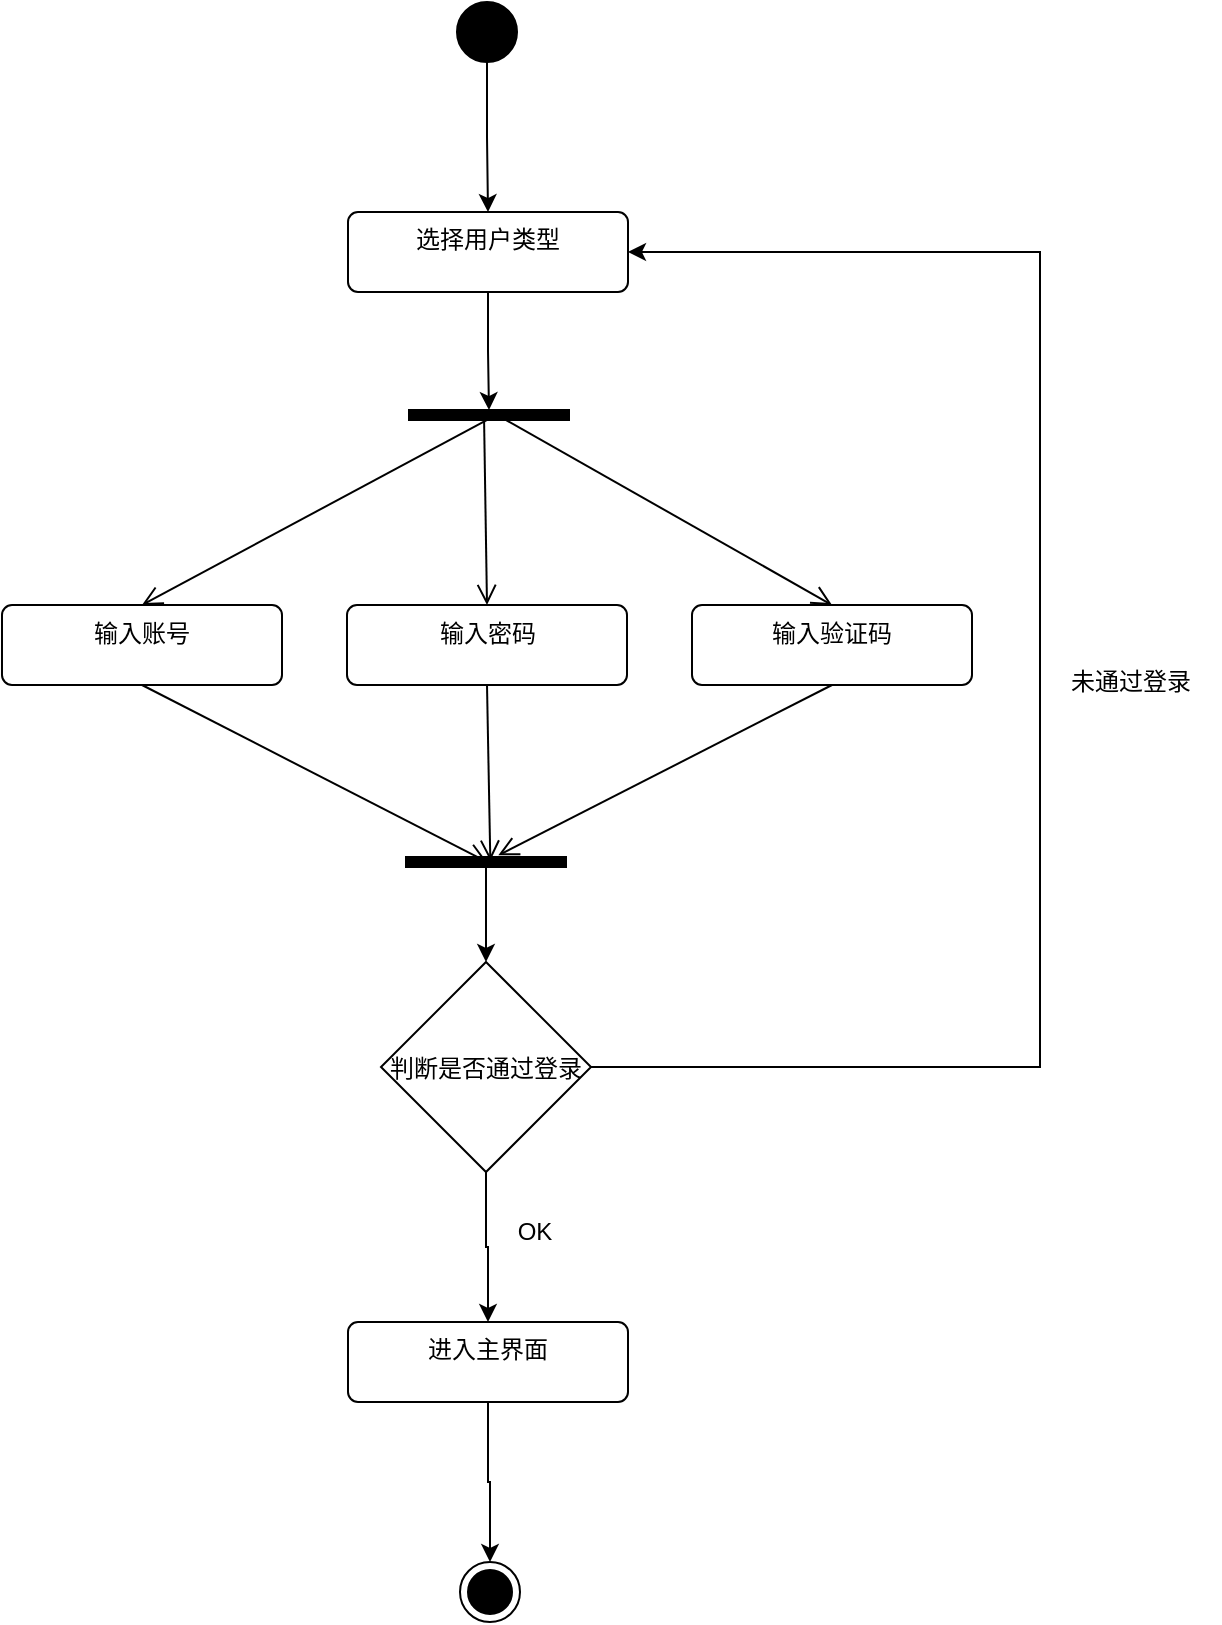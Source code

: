 <mxfile version="21.1.4" type="github" pages="4">
  <diagram name="登录" id="dXQXrfK3VU9OCKEoeBwD">
    <mxGraphModel dx="864" dy="646" grid="1" gridSize="15" guides="1" tooltips="1" connect="1" arrows="1" fold="1" page="1" pageScale="1" pageWidth="827" pageHeight="1169" math="0" shadow="0">
      <root>
        <mxCell id="0" />
        <mxCell id="1" parent="0" />
        <mxCell id="OWm0cxhAL7Y4cRjp1IhH-46" style="edgeStyle=orthogonalEdgeStyle;rounded=0;orthogonalLoop=1;jettySize=auto;html=1;exitX=0.5;exitY=1;exitDx=0;exitDy=0;entryX=0.5;entryY=0;entryDx=0;entryDy=0;" edge="1" parent="1" source="OWm0cxhAL7Y4cRjp1IhH-44" target="OWm0cxhAL7Y4cRjp1IhH-47">
          <mxGeometry relative="1" as="geometry">
            <mxPoint x="413.5" y="330" as="targetPoint" />
          </mxGeometry>
        </mxCell>
        <mxCell id="OWm0cxhAL7Y4cRjp1IhH-44" value="" style="ellipse;fillColor=strokeColor;html=1;" vertex="1" parent="1">
          <mxGeometry x="398.5" y="135" width="30" height="30" as="geometry" />
        </mxCell>
        <mxCell id="OWm0cxhAL7Y4cRjp1IhH-49" style="edgeStyle=orthogonalEdgeStyle;rounded=0;orthogonalLoop=1;jettySize=auto;html=1;exitX=0.5;exitY=1;exitDx=0;exitDy=0;" edge="1" parent="1" source="OWm0cxhAL7Y4cRjp1IhH-47" target="OWm0cxhAL7Y4cRjp1IhH-48">
          <mxGeometry relative="1" as="geometry" />
        </mxCell>
        <mxCell id="OWm0cxhAL7Y4cRjp1IhH-47" value="选择用户类型" style="html=1;align=center;verticalAlign=top;rounded=1;absoluteArcSize=1;arcSize=10;dashed=0;whiteSpace=wrap;" vertex="1" parent="1">
          <mxGeometry x="344" y="240" width="140" height="40" as="geometry" />
        </mxCell>
        <mxCell id="OWm0cxhAL7Y4cRjp1IhH-48" value="" style="html=1;points=[];perimeter=orthogonalPerimeter;fillColor=strokeColor;direction=south;" vertex="1" parent="1">
          <mxGeometry x="374.5" y="339" width="80" height="5" as="geometry" />
        </mxCell>
        <mxCell id="OWm0cxhAL7Y4cRjp1IhH-50" value="输入账号" style="html=1;align=center;verticalAlign=top;rounded=1;absoluteArcSize=1;arcSize=10;dashed=0;whiteSpace=wrap;" vertex="1" parent="1">
          <mxGeometry x="171" y="436.5" width="140" height="40" as="geometry" />
        </mxCell>
        <mxCell id="OWm0cxhAL7Y4cRjp1IhH-51" value="输入密码" style="html=1;align=center;verticalAlign=top;rounded=1;absoluteArcSize=1;arcSize=10;dashed=0;whiteSpace=wrap;" vertex="1" parent="1">
          <mxGeometry x="343.5" y="436.5" width="140" height="40" as="geometry" />
        </mxCell>
        <mxCell id="OWm0cxhAL7Y4cRjp1IhH-52" value="输入验证码" style="html=1;align=center;verticalAlign=top;rounded=1;absoluteArcSize=1;arcSize=10;dashed=0;whiteSpace=wrap;" vertex="1" parent="1">
          <mxGeometry x="516" y="436.5" width="140" height="40" as="geometry" />
        </mxCell>
        <mxCell id="OWm0cxhAL7Y4cRjp1IhH-55" value="" style="endArrow=open;startArrow=none;endFill=0;startFill=0;endSize=8;html=1;verticalAlign=bottom;labelBackgroundColor=none;strokeWidth=1;rounded=0;exitX=0.833;exitY=0.494;exitDx=0;exitDy=0;exitPerimeter=0;entryX=0.5;entryY=0;entryDx=0;entryDy=0;" edge="1" parent="1" source="OWm0cxhAL7Y4cRjp1IhH-48" target="OWm0cxhAL7Y4cRjp1IhH-50">
          <mxGeometry width="160" relative="1" as="geometry">
            <mxPoint x="414" y="361.5" as="sourcePoint" />
            <mxPoint x="574" y="361.5" as="targetPoint" />
          </mxGeometry>
        </mxCell>
        <mxCell id="OWm0cxhAL7Y4cRjp1IhH-56" value="" style="endArrow=open;startArrow=none;endFill=0;startFill=0;endSize=8;html=1;verticalAlign=bottom;labelBackgroundColor=none;strokeWidth=1;rounded=0;entryX=0.5;entryY=0;entryDx=0;entryDy=0;" edge="1" parent="1" target="OWm0cxhAL7Y4cRjp1IhH-51">
          <mxGeometry width="160" relative="1" as="geometry">
            <mxPoint x="412" y="341.5" as="sourcePoint" />
            <mxPoint x="604" y="376.5" as="targetPoint" />
          </mxGeometry>
        </mxCell>
        <mxCell id="OWm0cxhAL7Y4cRjp1IhH-57" value="" style="endArrow=open;startArrow=none;endFill=0;startFill=0;endSize=8;html=1;verticalAlign=bottom;labelBackgroundColor=none;strokeWidth=1;rounded=0;entryX=0.5;entryY=0;entryDx=0;entryDy=0;exitX=0.167;exitY=0.485;exitDx=0;exitDy=0;exitPerimeter=0;" edge="1" parent="1" source="OWm0cxhAL7Y4cRjp1IhH-48" target="OWm0cxhAL7Y4cRjp1IhH-52">
          <mxGeometry width="160" relative="1" as="geometry">
            <mxPoint x="427" y="359.5" as="sourcePoint" />
            <mxPoint x="427" y="451.5" as="targetPoint" />
          </mxGeometry>
        </mxCell>
        <mxCell id="OWm0cxhAL7Y4cRjp1IhH-64" style="edgeStyle=orthogonalEdgeStyle;rounded=0;orthogonalLoop=1;jettySize=auto;html=1;entryX=0.5;entryY=0;entryDx=0;entryDy=0;" edge="1" parent="1" source="OWm0cxhAL7Y4cRjp1IhH-58" target="OWm0cxhAL7Y4cRjp1IhH-63">
          <mxGeometry relative="1" as="geometry" />
        </mxCell>
        <mxCell id="OWm0cxhAL7Y4cRjp1IhH-58" value="" style="html=1;points=[];perimeter=orthogonalPerimeter;fillColor=strokeColor;direction=south;" vertex="1" parent="1">
          <mxGeometry x="373" y="562.5" width="80" height="5" as="geometry" />
        </mxCell>
        <mxCell id="OWm0cxhAL7Y4cRjp1IhH-59" value="" style="endArrow=open;startArrow=none;endFill=0;startFill=0;endSize=8;html=1;verticalAlign=bottom;labelBackgroundColor=none;strokeWidth=1;rounded=0;exitX=0.5;exitY=1;exitDx=0;exitDy=0;" edge="1" parent="1" source="OWm0cxhAL7Y4cRjp1IhH-50">
          <mxGeometry width="160" relative="1" as="geometry">
            <mxPoint x="263.5" y="510" as="sourcePoint" />
            <mxPoint x="413.5" y="565" as="targetPoint" />
          </mxGeometry>
        </mxCell>
        <mxCell id="OWm0cxhAL7Y4cRjp1IhH-60" value="" style="endArrow=open;startArrow=none;endFill=0;startFill=0;endSize=8;html=1;verticalAlign=bottom;labelBackgroundColor=none;strokeWidth=1;rounded=0;entryX=0.367;entryY=0.473;entryDx=0;entryDy=0;entryPerimeter=0;exitX=0.5;exitY=1;exitDx=0;exitDy=0;" edge="1" parent="1" source="OWm0cxhAL7Y4cRjp1IhH-51" target="OWm0cxhAL7Y4cRjp1IhH-58">
          <mxGeometry width="160" relative="1" as="geometry">
            <mxPoint x="256.5" y="491" as="sourcePoint" />
            <mxPoint x="426.5" y="583" as="targetPoint" />
          </mxGeometry>
        </mxCell>
        <mxCell id="OWm0cxhAL7Y4cRjp1IhH-61" value="" style="endArrow=open;startArrow=none;endFill=0;startFill=0;endSize=8;html=1;verticalAlign=bottom;labelBackgroundColor=none;strokeWidth=1;rounded=0;entryX=-0.167;entryY=0.423;entryDx=0;entryDy=0;entryPerimeter=0;exitX=0.5;exitY=1;exitDx=0;exitDy=0;" edge="1" parent="1" source="OWm0cxhAL7Y4cRjp1IhH-52" target="OWm0cxhAL7Y4cRjp1IhH-58">
          <mxGeometry width="160" relative="1" as="geometry">
            <mxPoint x="428.5" y="491" as="sourcePoint" />
            <mxPoint x="430.5" y="579" as="targetPoint" />
          </mxGeometry>
        </mxCell>
        <mxCell id="OWm0cxhAL7Y4cRjp1IhH-65" style="edgeStyle=orthogonalEdgeStyle;rounded=0;orthogonalLoop=1;jettySize=auto;html=1;exitX=1;exitY=0.5;exitDx=0;exitDy=0;entryX=1;entryY=0.5;entryDx=0;entryDy=0;" edge="1" parent="1" source="OWm0cxhAL7Y4cRjp1IhH-63" target="OWm0cxhAL7Y4cRjp1IhH-47">
          <mxGeometry relative="1" as="geometry">
            <Array as="points">
              <mxPoint x="690" y="668" />
              <mxPoint x="690" y="260" />
            </Array>
          </mxGeometry>
        </mxCell>
        <mxCell id="OWm0cxhAL7Y4cRjp1IhH-69" style="edgeStyle=orthogonalEdgeStyle;rounded=0;orthogonalLoop=1;jettySize=auto;html=1;entryX=0.5;entryY=0;entryDx=0;entryDy=0;" edge="1" parent="1" source="OWm0cxhAL7Y4cRjp1IhH-63" target="OWm0cxhAL7Y4cRjp1IhH-68">
          <mxGeometry relative="1" as="geometry" />
        </mxCell>
        <mxCell id="OWm0cxhAL7Y4cRjp1IhH-63" value="判断是否通过登录" style="rhombus;aspect=fixed;" vertex="1" parent="1">
          <mxGeometry x="360.5" y="615" width="105" height="105" as="geometry" />
        </mxCell>
        <mxCell id="OWm0cxhAL7Y4cRjp1IhH-67" value="未通过登录" style="text;html=1;align=center;verticalAlign=middle;resizable=0;points=[];autosize=1;strokeColor=none;fillColor=none;" vertex="1" parent="1">
          <mxGeometry x="690" y="460" width="90" height="30" as="geometry" />
        </mxCell>
        <mxCell id="OWm0cxhAL7Y4cRjp1IhH-72" value="" style="edgeStyle=orthogonalEdgeStyle;rounded=0;orthogonalLoop=1;jettySize=auto;html=1;" edge="1" parent="1" source="OWm0cxhAL7Y4cRjp1IhH-68" target="OWm0cxhAL7Y4cRjp1IhH-71">
          <mxGeometry relative="1" as="geometry" />
        </mxCell>
        <mxCell id="OWm0cxhAL7Y4cRjp1IhH-68" value="进入主界面" style="html=1;align=center;verticalAlign=top;rounded=1;absoluteArcSize=1;arcSize=10;dashed=0;whiteSpace=wrap;" vertex="1" parent="1">
          <mxGeometry x="344" y="795" width="140" height="40" as="geometry" />
        </mxCell>
        <mxCell id="OWm0cxhAL7Y4cRjp1IhH-70" value="OK" style="text;html=1;align=center;verticalAlign=middle;resizable=0;points=[];autosize=1;strokeColor=none;fillColor=none;" vertex="1" parent="1">
          <mxGeometry x="414" y="735" width="45" height="30" as="geometry" />
        </mxCell>
        <mxCell id="OWm0cxhAL7Y4cRjp1IhH-71" value="" style="ellipse;html=1;shape=endState;fillColor=strokeColor;" vertex="1" parent="1">
          <mxGeometry x="400" y="915" width="30" height="30" as="geometry" />
        </mxCell>
      </root>
    </mxGraphModel>
  </diagram>
  <diagram id="Uq2eolTFrDrp37vkQoP2" name="管理员审核图片">
    <mxGraphModel dx="864" dy="646" grid="1" gridSize="10" guides="1" tooltips="1" connect="1" arrows="1" fold="1" page="1" pageScale="1" pageWidth="827" pageHeight="1169" math="0" shadow="0">
      <root>
        <mxCell id="0" />
        <mxCell id="1" parent="0" />
        <mxCell id="BmLgUfXrWlCrg4gUcGVz-3" style="edgeStyle=orthogonalEdgeStyle;rounded=0;orthogonalLoop=1;jettySize=auto;html=1;exitX=0.5;exitY=1;exitDx=0;exitDy=0;entryX=0.5;entryY=0;entryDx=0;entryDy=0;" edge="1" parent="1" source="BmLgUfXrWlCrg4gUcGVz-1" target="BmLgUfXrWlCrg4gUcGVz-2">
          <mxGeometry relative="1" as="geometry" />
        </mxCell>
        <mxCell id="BmLgUfXrWlCrg4gUcGVz-1" value="" style="ellipse;fillColor=strokeColor;html=1;" vertex="1" parent="1">
          <mxGeometry x="399" y="60" width="30" height="30" as="geometry" />
        </mxCell>
        <mxCell id="BmLgUfXrWlCrg4gUcGVz-7" style="edgeStyle=orthogonalEdgeStyle;rounded=0;orthogonalLoop=1;jettySize=auto;html=1;exitX=0.5;exitY=1;exitDx=0;exitDy=0;" edge="1" parent="1" source="BmLgUfXrWlCrg4gUcGVz-2" target="BmLgUfXrWlCrg4gUcGVz-4">
          <mxGeometry relative="1" as="geometry" />
        </mxCell>
        <mxCell id="BmLgUfXrWlCrg4gUcGVz-2" value="选择图片" style="html=1;align=center;verticalAlign=top;rounded=1;absoluteArcSize=1;arcSize=10;dashed=0;whiteSpace=wrap;" vertex="1" parent="1">
          <mxGeometry x="344" y="190" width="140" height="40" as="geometry" />
        </mxCell>
        <mxCell id="BmLgUfXrWlCrg4gUcGVz-6" style="edgeStyle=orthogonalEdgeStyle;rounded=0;orthogonalLoop=1;jettySize=auto;html=1;exitX=0;exitY=0.5;exitDx=0;exitDy=0;" edge="1" parent="1" source="BmLgUfXrWlCrg4gUcGVz-4" target="BmLgUfXrWlCrg4gUcGVz-5">
          <mxGeometry relative="1" as="geometry" />
        </mxCell>
        <mxCell id="BmLgUfXrWlCrg4gUcGVz-9" style="edgeStyle=orthogonalEdgeStyle;rounded=0;orthogonalLoop=1;jettySize=auto;html=1;exitX=1;exitY=0.5;exitDx=0;exitDy=0;entryX=0.5;entryY=0;entryDx=0;entryDy=0;" edge="1" parent="1" source="BmLgUfXrWlCrg4gUcGVz-4" target="BmLgUfXrWlCrg4gUcGVz-8">
          <mxGeometry relative="1" as="geometry" />
        </mxCell>
        <mxCell id="BmLgUfXrWlCrg4gUcGVz-4" value="是否通过审核" style="rhombus;aspect=fixed;" vertex="1" parent="1">
          <mxGeometry x="364" y="320" width="100" height="100" as="geometry" />
        </mxCell>
        <mxCell id="BmLgUfXrWlCrg4gUcGVz-17" style="edgeStyle=orthogonalEdgeStyle;rounded=0;orthogonalLoop=1;jettySize=auto;html=1;exitX=0.5;exitY=1;exitDx=0;exitDy=0;entryX=0.5;entryY=0;entryDx=0;entryDy=0;" edge="1" parent="1" source="BmLgUfXrWlCrg4gUcGVz-5" target="BmLgUfXrWlCrg4gUcGVz-16">
          <mxGeometry relative="1" as="geometry" />
        </mxCell>
        <mxCell id="BmLgUfXrWlCrg4gUcGVz-5" value="允许图片发布" style="html=1;align=center;verticalAlign=top;rounded=1;absoluteArcSize=1;arcSize=10;dashed=0;whiteSpace=wrap;" vertex="1" parent="1">
          <mxGeometry x="204" y="565" width="140" height="40" as="geometry" />
        </mxCell>
        <mxCell id="BmLgUfXrWlCrg4gUcGVz-11" style="edgeStyle=orthogonalEdgeStyle;rounded=0;orthogonalLoop=1;jettySize=auto;html=1;exitX=0.5;exitY=1;exitDx=0;exitDy=0;entryX=0.5;entryY=0;entryDx=0;entryDy=0;" edge="1" parent="1" source="BmLgUfXrWlCrg4gUcGVz-8" target="BmLgUfXrWlCrg4gUcGVz-10">
          <mxGeometry relative="1" as="geometry" />
        </mxCell>
        <mxCell id="BmLgUfXrWlCrg4gUcGVz-8" value="标注违规图片" style="html=1;align=center;verticalAlign=top;rounded=1;absoluteArcSize=1;arcSize=10;dashed=0;whiteSpace=wrap;" vertex="1" parent="1">
          <mxGeometry x="450" y="460" width="140" height="40" as="geometry" />
        </mxCell>
        <mxCell id="BmLgUfXrWlCrg4gUcGVz-13" value="" style="edgeStyle=orthogonalEdgeStyle;rounded=0;orthogonalLoop=1;jettySize=auto;html=1;" edge="1" parent="1" source="BmLgUfXrWlCrg4gUcGVz-10" target="BmLgUfXrWlCrg4gUcGVz-12">
          <mxGeometry relative="1" as="geometry" />
        </mxCell>
        <mxCell id="BmLgUfXrWlCrg4gUcGVz-10" value="删除图片" style="html=1;align=center;verticalAlign=top;rounded=1;absoluteArcSize=1;arcSize=10;dashed=0;whiteSpace=wrap;" vertex="1" parent="1">
          <mxGeometry x="450" y="565" width="140" height="40" as="geometry" />
        </mxCell>
        <mxCell id="BmLgUfXrWlCrg4gUcGVz-18" style="edgeStyle=orthogonalEdgeStyle;rounded=0;orthogonalLoop=1;jettySize=auto;html=1;exitX=0.5;exitY=1;exitDx=0;exitDy=0;entryX=1;entryY=0.5;entryDx=0;entryDy=0;" edge="1" parent="1" source="BmLgUfXrWlCrg4gUcGVz-12" target="BmLgUfXrWlCrg4gUcGVz-16">
          <mxGeometry relative="1" as="geometry" />
        </mxCell>
        <mxCell id="BmLgUfXrWlCrg4gUcGVz-12" value="通知用户" style="html=1;align=center;verticalAlign=top;rounded=1;absoluteArcSize=1;arcSize=10;dashed=0;whiteSpace=wrap;" vertex="1" parent="1">
          <mxGeometry x="450" y="660" width="140" height="40" as="geometry" />
        </mxCell>
        <mxCell id="BmLgUfXrWlCrg4gUcGVz-14" value="未通过" style="text;html=1;align=center;verticalAlign=middle;resizable=0;points=[];autosize=1;strokeColor=none;fillColor=none;" vertex="1" parent="1">
          <mxGeometry x="520" y="390" width="60" height="30" as="geometry" />
        </mxCell>
        <mxCell id="BmLgUfXrWlCrg4gUcGVz-15" value="已通过审核" style="text;html=1;align=center;verticalAlign=middle;resizable=0;points=[];autosize=1;strokeColor=none;fillColor=none;" vertex="1" parent="1">
          <mxGeometry x="190" y="460" width="80" height="30" as="geometry" />
        </mxCell>
        <mxCell id="BmLgUfXrWlCrg4gUcGVz-16" value="" style="ellipse;html=1;shape=endState;fillColor=strokeColor;" vertex="1" parent="1">
          <mxGeometry x="399" y="760" width="30" height="30" as="geometry" />
        </mxCell>
      </root>
    </mxGraphModel>
  </diagram>
  <diagram id="1tVKqBCx4qP-AUeEYKWR" name="发布作品流程">
    <mxGraphModel dx="2402" dy="1098" grid="1" gridSize="10" guides="1" tooltips="1" connect="1" arrows="1" fold="1" page="1" pageScale="1" pageWidth="827" pageHeight="1169" math="0" shadow="0">
      <root>
        <mxCell id="0" />
        <mxCell id="1" parent="0" />
        <mxCell id="2E-ljpdWlh_3E-D_f3pV-34" value="" style="edgeStyle=orthogonalEdgeStyle;rounded=0;orthogonalLoop=1;jettySize=auto;html=1;" edge="1" parent="1" source="2E-ljpdWlh_3E-D_f3pV-20" target="2E-ljpdWlh_3E-D_f3pV-21">
          <mxGeometry relative="1" as="geometry" />
        </mxCell>
        <mxCell id="2E-ljpdWlh_3E-D_f3pV-20" value="" style="ellipse;fillColor=strokeColor;html=1;" vertex="1" parent="1">
          <mxGeometry x="285" y="140" width="30" height="30" as="geometry" />
        </mxCell>
        <mxCell id="2E-ljpdWlh_3E-D_f3pV-35" value="" style="edgeStyle=orthogonalEdgeStyle;rounded=0;orthogonalLoop=1;jettySize=auto;html=1;" edge="1" parent="1" source="2E-ljpdWlh_3E-D_f3pV-21" target="2E-ljpdWlh_3E-D_f3pV-22">
          <mxGeometry relative="1" as="geometry" />
        </mxCell>
        <mxCell id="2E-ljpdWlh_3E-D_f3pV-21" value="选择作品风格" style="html=1;align=center;verticalAlign=top;rounded=1;absoluteArcSize=1;arcSize=10;dashed=0;whiteSpace=wrap;" vertex="1" parent="1">
          <mxGeometry x="230" y="220" width="140" height="40" as="geometry" />
        </mxCell>
        <mxCell id="2E-ljpdWlh_3E-D_f3pV-36" value="" style="edgeStyle=orthogonalEdgeStyle;rounded=0;orthogonalLoop=1;jettySize=auto;html=1;exitX=0.5;exitY=1;exitDx=0;exitDy=0;" edge="1" parent="1" source="2E-ljpdWlh_3E-D_f3pV-52" target="2E-ljpdWlh_3E-D_f3pV-23">
          <mxGeometry relative="1" as="geometry">
            <Array as="points">
              <mxPoint x="680" y="440" />
            </Array>
          </mxGeometry>
        </mxCell>
        <mxCell id="2E-ljpdWlh_3E-D_f3pV-54" style="edgeStyle=orthogonalEdgeStyle;rounded=0;orthogonalLoop=1;jettySize=auto;html=1;exitX=1;exitY=0.5;exitDx=0;exitDy=0;entryX=0;entryY=0.5;entryDx=0;entryDy=0;" edge="1" parent="1" source="2E-ljpdWlh_3E-D_f3pV-22" target="2E-ljpdWlh_3E-D_f3pV-52">
          <mxGeometry relative="1" as="geometry" />
        </mxCell>
        <mxCell id="2E-ljpdWlh_3E-D_f3pV-22" value="上传照片" style="html=1;align=center;verticalAlign=top;rounded=1;absoluteArcSize=1;arcSize=10;dashed=0;whiteSpace=wrap;" vertex="1" parent="1">
          <mxGeometry x="230" y="330" width="140" height="40" as="geometry" />
        </mxCell>
        <mxCell id="2E-ljpdWlh_3E-D_f3pV-37" value="" style="edgeStyle=orthogonalEdgeStyle;rounded=0;orthogonalLoop=1;jettySize=auto;html=1;" edge="1" parent="1" source="2E-ljpdWlh_3E-D_f3pV-23" target="2E-ljpdWlh_3E-D_f3pV-24">
          <mxGeometry relative="1" as="geometry" />
        </mxCell>
        <mxCell id="2E-ljpdWlh_3E-D_f3pV-23" value="选择作品风格" style="html=1;align=center;verticalAlign=top;rounded=1;absoluteArcSize=1;arcSize=10;dashed=0;whiteSpace=wrap;" vertex="1" parent="1">
          <mxGeometry x="230" y="420" width="140" height="40" as="geometry" />
        </mxCell>
        <mxCell id="2E-ljpdWlh_3E-D_f3pV-39" value="" style="edgeStyle=orthogonalEdgeStyle;rounded=0;orthogonalLoop=1;jettySize=auto;html=1;" edge="1" parent="1" source="2E-ljpdWlh_3E-D_f3pV-24" target="2E-ljpdWlh_3E-D_f3pV-38">
          <mxGeometry relative="1" as="geometry" />
        </mxCell>
        <mxCell id="2E-ljpdWlh_3E-D_f3pV-41" value="" style="edgeStyle=orthogonalEdgeStyle;rounded=0;orthogonalLoop=1;jettySize=auto;html=1;" edge="1" parent="1" source="2E-ljpdWlh_3E-D_f3pV-24" target="2E-ljpdWlh_3E-D_f3pV-27">
          <mxGeometry relative="1" as="geometry" />
        </mxCell>
        <mxCell id="2E-ljpdWlh_3E-D_f3pV-24" value="是否发布" style="rhombus;aspect=fixed;" vertex="1" parent="1">
          <mxGeometry x="240" y="520" width="120" height="120" as="geometry" />
        </mxCell>
        <mxCell id="2E-ljpdWlh_3E-D_f3pV-27" value="" style="html=1;points=[];perimeter=orthogonalPerimeter;fillColor=strokeColor;direction=south;" vertex="1" parent="1">
          <mxGeometry x="225.25" y="720" width="149.5" height="5" as="geometry" />
        </mxCell>
        <mxCell id="2E-ljpdWlh_3E-D_f3pV-28" value="设置作品标题" style="html=1;align=center;verticalAlign=top;rounded=1;absoluteArcSize=1;arcSize=10;dashed=0;whiteSpace=wrap;" vertex="1" parent="1">
          <mxGeometry x="67.5" y="800" width="140" height="40" as="geometry" />
        </mxCell>
        <mxCell id="2E-ljpdWlh_3E-D_f3pV-49" value="" style="edgeStyle=orthogonalEdgeStyle;rounded=0;orthogonalLoop=1;jettySize=auto;html=1;" edge="1" parent="1" source="2E-ljpdWlh_3E-D_f3pV-29" target="2E-ljpdWlh_3E-D_f3pV-31">
          <mxGeometry relative="1" as="geometry" />
        </mxCell>
        <mxCell id="2E-ljpdWlh_3E-D_f3pV-29" value="设置作品摘要" style="html=1;align=center;verticalAlign=top;rounded=1;absoluteArcSize=1;arcSize=10;dashed=0;whiteSpace=wrap;" vertex="1" parent="1">
          <mxGeometry x="232.5" y="800" width="140" height="40" as="geometry" />
        </mxCell>
        <mxCell id="2E-ljpdWlh_3E-D_f3pV-30" value="设置可见范围" style="html=1;align=center;verticalAlign=top;rounded=1;absoluteArcSize=1;arcSize=10;dashed=0;whiteSpace=wrap;" vertex="1" parent="1">
          <mxGeometry x="392.5" y="800" width="140" height="40" as="geometry" />
        </mxCell>
        <mxCell id="2E-ljpdWlh_3E-D_f3pV-46" value="" style="edgeStyle=orthogonalEdgeStyle;rounded=0;orthogonalLoop=1;jettySize=auto;html=1;" edge="1" parent="1" source="2E-ljpdWlh_3E-D_f3pV-31" target="2E-ljpdWlh_3E-D_f3pV-32">
          <mxGeometry relative="1" as="geometry" />
        </mxCell>
        <mxCell id="2E-ljpdWlh_3E-D_f3pV-31" value="" style="html=1;points=[];perimeter=orthogonalPerimeter;fillColor=strokeColor;direction=south;" vertex="1" parent="1">
          <mxGeometry x="227.75" y="900" width="149.5" height="5" as="geometry" />
        </mxCell>
        <mxCell id="2E-ljpdWlh_3E-D_f3pV-47" value="" style="edgeStyle=orthogonalEdgeStyle;rounded=0;orthogonalLoop=1;jettySize=auto;html=1;" edge="1" parent="1" source="2E-ljpdWlh_3E-D_f3pV-32" target="2E-ljpdWlh_3E-D_f3pV-33">
          <mxGeometry relative="1" as="geometry" />
        </mxCell>
        <mxCell id="2E-ljpdWlh_3E-D_f3pV-32" value="发布作品" style="html=1;align=center;verticalAlign=top;rounded=1;absoluteArcSize=1;arcSize=10;dashed=0;whiteSpace=wrap;" vertex="1" parent="1">
          <mxGeometry x="232" y="1010" width="140" height="40" as="geometry" />
        </mxCell>
        <mxCell id="2E-ljpdWlh_3E-D_f3pV-33" value="" style="ellipse;html=1;shape=endState;fillColor=strokeColor;" vertex="1" parent="1">
          <mxGeometry x="288" y="1130" width="30" height="30" as="geometry" />
        </mxCell>
        <mxCell id="2E-ljpdWlh_3E-D_f3pV-40" style="edgeStyle=orthogonalEdgeStyle;rounded=0;orthogonalLoop=1;jettySize=auto;html=1;exitX=0.043;exitY=1.007;exitDx=0;exitDy=0;entryX=0;entryY=0.5;entryDx=0;entryDy=0;exitPerimeter=0;" edge="1" parent="1" source="2E-ljpdWlh_3E-D_f3pV-38" target="2E-ljpdWlh_3E-D_f3pV-33">
          <mxGeometry relative="1" as="geometry" />
        </mxCell>
        <mxCell id="2E-ljpdWlh_3E-D_f3pV-38" value="存为草稿" style="html=1;align=center;verticalAlign=top;rounded=1;absoluteArcSize=1;arcSize=10;dashed=0;whiteSpace=wrap;" vertex="1" parent="1">
          <mxGeometry x="20" y="560" width="140" height="40" as="geometry" />
        </mxCell>
        <mxCell id="2E-ljpdWlh_3E-D_f3pV-43" value="" style="endArrow=open;startArrow=none;endFill=0;startFill=0;endSize=8;html=1;verticalAlign=bottom;labelBackgroundColor=none;strokeWidth=1;rounded=0;entryX=0.5;entryY=0;entryDx=0;entryDy=0;exitX=1.114;exitY=0.562;exitDx=0;exitDy=0;exitPerimeter=0;" edge="1" parent="1" source="2E-ljpdWlh_3E-D_f3pV-27" target="2E-ljpdWlh_3E-D_f3pV-28">
          <mxGeometry width="160" relative="1" as="geometry">
            <mxPoint x="180" y="750" as="sourcePoint" />
            <mxPoint x="340" y="750" as="targetPoint" />
          </mxGeometry>
        </mxCell>
        <mxCell id="2E-ljpdWlh_3E-D_f3pV-44" value="" style="endArrow=open;startArrow=none;endFill=0;startFill=0;endSize=8;html=1;verticalAlign=bottom;labelBackgroundColor=none;strokeWidth=1;rounded=0;entryX=0.5;entryY=0;entryDx=0;entryDy=0;exitX=-0.257;exitY=0.516;exitDx=0;exitDy=0;exitPerimeter=0;" edge="1" parent="1" source="2E-ljpdWlh_3E-D_f3pV-27" target="2E-ljpdWlh_3E-D_f3pV-29">
          <mxGeometry width="160" relative="1" as="geometry">
            <mxPoint x="301" y="736" as="sourcePoint" />
            <mxPoint x="148" y="810" as="targetPoint" />
          </mxGeometry>
        </mxCell>
        <mxCell id="2E-ljpdWlh_3E-D_f3pV-45" value="" style="endArrow=open;startArrow=none;endFill=0;startFill=0;endSize=8;html=1;verticalAlign=bottom;labelBackgroundColor=none;strokeWidth=1;rounded=0;exitX=0.429;exitY=0.478;exitDx=0;exitDy=0;exitPerimeter=0;entryX=0.5;entryY=0;entryDx=0;entryDy=0;" edge="1" parent="1" source="2E-ljpdWlh_3E-D_f3pV-27" target="2E-ljpdWlh_3E-D_f3pV-30">
          <mxGeometry width="160" relative="1" as="geometry">
            <mxPoint x="350" y="760" as="sourcePoint" />
            <mxPoint x="570" y="740" as="targetPoint" />
          </mxGeometry>
        </mxCell>
        <mxCell id="2E-ljpdWlh_3E-D_f3pV-48" value="" style="endArrow=open;startArrow=none;endFill=0;startFill=0;endSize=8;html=1;verticalAlign=bottom;labelBackgroundColor=none;strokeWidth=1;rounded=0;exitX=0.5;exitY=1;exitDx=0;exitDy=0;entryX=-0.633;entryY=0.617;entryDx=0;entryDy=0;entryPerimeter=0;" edge="1" parent="1" source="2E-ljpdWlh_3E-D_f3pV-28" target="2E-ljpdWlh_3E-D_f3pV-31">
          <mxGeometry width="160" relative="1" as="geometry">
            <mxPoint x="140" y="860" as="sourcePoint" />
            <mxPoint x="300" y="860" as="targetPoint" />
          </mxGeometry>
        </mxCell>
        <mxCell id="2E-ljpdWlh_3E-D_f3pV-51" value="" style="endArrow=open;startArrow=none;endFill=0;startFill=0;endSize=8;html=1;verticalAlign=bottom;labelBackgroundColor=none;strokeWidth=1;rounded=0;exitX=0.427;exitY=1.054;exitDx=0;exitDy=0;exitPerimeter=0;entryX=0.167;entryY=0.367;entryDx=0;entryDy=0;entryPerimeter=0;" edge="1" parent="1" source="2E-ljpdWlh_3E-D_f3pV-30" target="2E-ljpdWlh_3E-D_f3pV-31">
          <mxGeometry width="160" relative="1" as="geometry">
            <mxPoint x="430" y="860" as="sourcePoint" />
            <mxPoint x="590" y="860" as="targetPoint" />
          </mxGeometry>
        </mxCell>
        <mxCell id="2E-ljpdWlh_3E-D_f3pV-55" style="edgeStyle=orthogonalEdgeStyle;rounded=0;orthogonalLoop=1;jettySize=auto;html=1;exitX=0.5;exitY=0;exitDx=0;exitDy=0;entryX=0.75;entryY=0;entryDx=0;entryDy=0;" edge="1" parent="1" source="2E-ljpdWlh_3E-D_f3pV-52" target="2E-ljpdWlh_3E-D_f3pV-22">
          <mxGeometry relative="1" as="geometry">
            <Array as="points">
              <mxPoint x="680" y="280" />
              <mxPoint x="335" y="280" />
            </Array>
          </mxGeometry>
        </mxCell>
        <mxCell id="2E-ljpdWlh_3E-D_f3pV-52" value="判断合法" style="rhombus;aspect=fixed;" vertex="1" parent="1">
          <mxGeometry x="620" y="290" width="120" height="120" as="geometry" />
        </mxCell>
        <mxCell id="2E-ljpdWlh_3E-D_f3pV-56" value="不合法" style="text;html=1;align=center;verticalAlign=middle;resizable=0;points=[];autosize=1;strokeColor=none;fillColor=none;" vertex="1" parent="1">
          <mxGeometry x="460" y="255" width="60" height="30" as="geometry" />
        </mxCell>
        <mxCell id="2E-ljpdWlh_3E-D_f3pV-57" value="合法" style="text;html=1;align=center;verticalAlign=middle;resizable=0;points=[];autosize=1;strokeColor=none;fillColor=none;" vertex="1" parent="1">
          <mxGeometry x="465" y="440" width="50" height="30" as="geometry" />
        </mxCell>
        <mxCell id="2E-ljpdWlh_3E-D_f3pV-58" value="否" style="text;html=1;align=center;verticalAlign=middle;resizable=0;points=[];autosize=1;strokeColor=none;fillColor=none;" vertex="1" parent="1">
          <mxGeometry x="190" y="555" width="40" height="30" as="geometry" />
        </mxCell>
        <mxCell id="2E-ljpdWlh_3E-D_f3pV-59" value="是" style="text;html=1;align=center;verticalAlign=middle;resizable=0;points=[];autosize=1;strokeColor=none;fillColor=none;" vertex="1" parent="1">
          <mxGeometry x="290" y="655" width="40" height="30" as="geometry" />
        </mxCell>
        <mxCell id="2E-ljpdWlh_3E-D_f3pV-61" value="" style="endArrow=none;html=1;rounded=0;" edge="1" parent="1">
          <mxGeometry width="50" height="50" relative="1" as="geometry">
            <mxPoint x="34" y="40" as="sourcePoint" />
            <mxPoint x="794" y="40" as="targetPoint" />
          </mxGeometry>
        </mxCell>
        <mxCell id="2E-ljpdWlh_3E-D_f3pV-62" value="" style="endArrow=none;html=1;rounded=0;" edge="1" parent="1">
          <mxGeometry width="50" height="50" relative="1" as="geometry">
            <mxPoint x="34" y="90" as="sourcePoint" />
            <mxPoint x="794" y="90" as="targetPoint" />
          </mxGeometry>
        </mxCell>
        <mxCell id="2E-ljpdWlh_3E-D_f3pV-63" value="" style="endArrow=none;html=1;rounded=0;" edge="1" parent="1">
          <mxGeometry width="50" height="50" relative="1" as="geometry">
            <mxPoint x="580" y="1160" as="sourcePoint" />
            <mxPoint x="580" y="40" as="targetPoint" />
          </mxGeometry>
        </mxCell>
        <mxCell id="2E-ljpdWlh_3E-D_f3pV-64" value="&lt;font style=&quot;font-size: 18px;&quot;&gt;用户&lt;/font&gt;" style="text;html=1;align=center;verticalAlign=middle;resizable=0;points=[];autosize=1;strokeColor=none;fillColor=none;" vertex="1" parent="1">
          <mxGeometry x="270" y="50" width="60" height="40" as="geometry" />
        </mxCell>
        <mxCell id="2E-ljpdWlh_3E-D_f3pV-65" value="&lt;font style=&quot;font-size: 18px;&quot;&gt;管理员&lt;/font&gt;" style="text;html=1;align=center;verticalAlign=middle;resizable=0;points=[];autosize=1;strokeColor=none;fillColor=none;" vertex="1" parent="1">
          <mxGeometry x="665" y="50" width="80" height="40" as="geometry" />
        </mxCell>
      </root>
    </mxGraphModel>
  </diagram>
  <diagram id="AKM3RhiX9DLU85RcZii2" name="操作个人作品">
    <mxGraphModel dx="1413" dy="646" grid="1" gridSize="10" guides="1" tooltips="1" connect="1" arrows="1" fold="1" page="1" pageScale="1" pageWidth="827" pageHeight="1169" math="0" shadow="0">
      <root>
        <mxCell id="0" />
        <mxCell id="1" parent="0" />
        <mxCell id="ZFFPmwoaZiHjTfVrBO0C-4" value="" style="edgeStyle=orthogonalEdgeStyle;rounded=0;orthogonalLoop=1;jettySize=auto;html=1;" edge="1" parent="1" source="ZFFPmwoaZiHjTfVrBO0C-1" target="ZFFPmwoaZiHjTfVrBO0C-2">
          <mxGeometry relative="1" as="geometry" />
        </mxCell>
        <mxCell id="ZFFPmwoaZiHjTfVrBO0C-1" value="" style="ellipse;fillColor=strokeColor;html=1;" vertex="1" parent="1">
          <mxGeometry x="399" y="80" width="30" height="30" as="geometry" />
        </mxCell>
        <mxCell id="ZFFPmwoaZiHjTfVrBO0C-5" value="" style="edgeStyle=orthogonalEdgeStyle;rounded=0;orthogonalLoop=1;jettySize=auto;html=1;" edge="1" parent="1" source="ZFFPmwoaZiHjTfVrBO0C-2" target="ZFFPmwoaZiHjTfVrBO0C-3">
          <mxGeometry relative="1" as="geometry" />
        </mxCell>
        <mxCell id="ZFFPmwoaZiHjTfVrBO0C-2" value="进入作品列表" style="html=1;align=center;verticalAlign=top;rounded=1;absoluteArcSize=1;arcSize=10;dashed=0;whiteSpace=wrap;" vertex="1" parent="1">
          <mxGeometry x="344" y="180" width="140" height="40" as="geometry" />
        </mxCell>
        <mxCell id="ZFFPmwoaZiHjTfVrBO0C-10" value="" style="edgeStyle=orthogonalEdgeStyle;rounded=0;orthogonalLoop=1;jettySize=auto;html=1;" edge="1" parent="1" source="ZFFPmwoaZiHjTfVrBO0C-3" target="ZFFPmwoaZiHjTfVrBO0C-6">
          <mxGeometry relative="1" as="geometry" />
        </mxCell>
        <mxCell id="ZFFPmwoaZiHjTfVrBO0C-3" value="选择作品" style="html=1;align=center;verticalAlign=top;rounded=1;absoluteArcSize=1;arcSize=10;dashed=0;whiteSpace=wrap;" vertex="1" parent="1">
          <mxGeometry x="344" y="280" width="140" height="40" as="geometry" />
        </mxCell>
        <mxCell id="ZFFPmwoaZiHjTfVrBO0C-6" value="" style="html=1;points=[];perimeter=orthogonalPerimeter;fillColor=strokeColor;direction=south;" vertex="1" parent="1">
          <mxGeometry x="329" y="407.5" width="170" height="5" as="geometry" />
        </mxCell>
        <mxCell id="ZFFPmwoaZiHjTfVrBO0C-7" value="编辑作品" style="html=1;align=center;verticalAlign=top;rounded=1;absoluteArcSize=1;arcSize=10;dashed=0;whiteSpace=wrap;" vertex="1" parent="1">
          <mxGeometry x="204" y="480" width="140" height="40" as="geometry" />
        </mxCell>
        <mxCell id="ZFFPmwoaZiHjTfVrBO0C-8" value="删除作品" style="html=1;align=center;verticalAlign=top;rounded=1;absoluteArcSize=1;arcSize=10;dashed=0;whiteSpace=wrap;" vertex="1" parent="1">
          <mxGeometry x="480" y="480" width="140" height="40" as="geometry" />
        </mxCell>
        <mxCell id="ZFFPmwoaZiHjTfVrBO0C-16" value="" style="edgeStyle=orthogonalEdgeStyle;rounded=0;orthogonalLoop=1;jettySize=auto;html=1;" edge="1" parent="1" source="ZFFPmwoaZiHjTfVrBO0C-9" target="ZFFPmwoaZiHjTfVrBO0C-15">
          <mxGeometry relative="1" as="geometry" />
        </mxCell>
        <mxCell id="ZFFPmwoaZiHjTfVrBO0C-9" value="更新作品列表状态" style="html=1;align=center;verticalAlign=top;rounded=1;absoluteArcSize=1;arcSize=10;dashed=0;whiteSpace=wrap;" vertex="1" parent="1">
          <mxGeometry x="344" y="584" width="140" height="40" as="geometry" />
        </mxCell>
        <mxCell id="ZFFPmwoaZiHjTfVrBO0C-11" value="" style="endArrow=open;startArrow=none;endFill=0;startFill=0;endSize=8;html=1;verticalAlign=bottom;labelBackgroundColor=none;strokeWidth=1;rounded=0;exitX=0.879;exitY=0.5;exitDx=0;exitDy=0;exitPerimeter=0;entryX=0.5;entryY=0;entryDx=0;entryDy=0;" edge="1" parent="1" source="ZFFPmwoaZiHjTfVrBO0C-6" target="ZFFPmwoaZiHjTfVrBO0C-7">
          <mxGeometry width="160" relative="1" as="geometry">
            <mxPoint x="420" y="460" as="sourcePoint" />
            <mxPoint x="580" y="460" as="targetPoint" />
          </mxGeometry>
        </mxCell>
        <mxCell id="ZFFPmwoaZiHjTfVrBO0C-12" value="" style="endArrow=open;startArrow=none;endFill=0;startFill=0;endSize=8;html=1;verticalAlign=bottom;labelBackgroundColor=none;strokeWidth=1;rounded=0;exitX=0.5;exitY=0.524;exitDx=0;exitDy=0;exitPerimeter=0;entryX=0.5;entryY=0;entryDx=0;entryDy=0;" edge="1" parent="1" source="ZFFPmwoaZiHjTfVrBO0C-6" target="ZFFPmwoaZiHjTfVrBO0C-8">
          <mxGeometry width="160" relative="1" as="geometry">
            <mxPoint x="424" y="422" as="sourcePoint" />
            <mxPoint x="284" y="490" as="targetPoint" />
          </mxGeometry>
        </mxCell>
        <mxCell id="ZFFPmwoaZiHjTfVrBO0C-13" value="" style="endArrow=open;startArrow=none;endFill=0;startFill=0;endSize=8;html=1;verticalAlign=bottom;labelBackgroundColor=none;strokeWidth=1;rounded=0;exitX=0.5;exitY=1;exitDx=0;exitDy=0;entryX=0.5;entryY=0;entryDx=0;entryDy=0;" edge="1" parent="1" source="ZFFPmwoaZiHjTfVrBO0C-7" target="ZFFPmwoaZiHjTfVrBO0C-9">
          <mxGeometry width="160" relative="1" as="geometry">
            <mxPoint x="280" y="550" as="sourcePoint" />
            <mxPoint x="440" y="550" as="targetPoint" />
          </mxGeometry>
        </mxCell>
        <mxCell id="ZFFPmwoaZiHjTfVrBO0C-14" value="" style="endArrow=open;startArrow=none;endFill=0;startFill=0;endSize=8;html=1;verticalAlign=bottom;labelBackgroundColor=none;strokeWidth=1;rounded=0;exitX=0.5;exitY=1;exitDx=0;exitDy=0;entryX=0.5;entryY=0;entryDx=0;entryDy=0;" edge="1" parent="1" source="ZFFPmwoaZiHjTfVrBO0C-8" target="ZFFPmwoaZiHjTfVrBO0C-9">
          <mxGeometry width="160" relative="1" as="geometry">
            <mxPoint x="540" y="570" as="sourcePoint" />
            <mxPoint x="410" y="590" as="targetPoint" />
          </mxGeometry>
        </mxCell>
        <mxCell id="ZFFPmwoaZiHjTfVrBO0C-15" value="" style="ellipse;html=1;shape=endState;fillColor=strokeColor;" vertex="1" parent="1">
          <mxGeometry x="399" y="680" width="30" height="30" as="geometry" />
        </mxCell>
      </root>
    </mxGraphModel>
  </diagram>
</mxfile>
